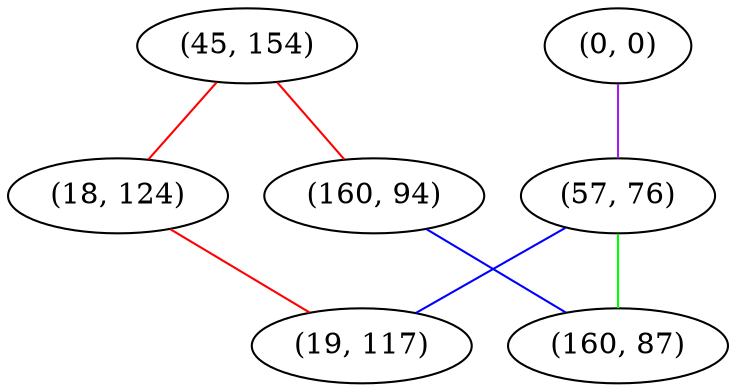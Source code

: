 graph "" {
"(0, 0)";
"(45, 154)";
"(57, 76)";
"(18, 124)";
"(160, 94)";
"(160, 87)";
"(19, 117)";
"(0, 0)" -- "(57, 76)"  [color=purple, key=0, weight=4];
"(45, 154)" -- "(160, 94)"  [color=red, key=0, weight=1];
"(45, 154)" -- "(18, 124)"  [color=red, key=0, weight=1];
"(57, 76)" -- "(160, 87)"  [color=green, key=0, weight=2];
"(57, 76)" -- "(19, 117)"  [color=blue, key=0, weight=3];
"(18, 124)" -- "(19, 117)"  [color=red, key=0, weight=1];
"(160, 94)" -- "(160, 87)"  [color=blue, key=0, weight=3];
}
